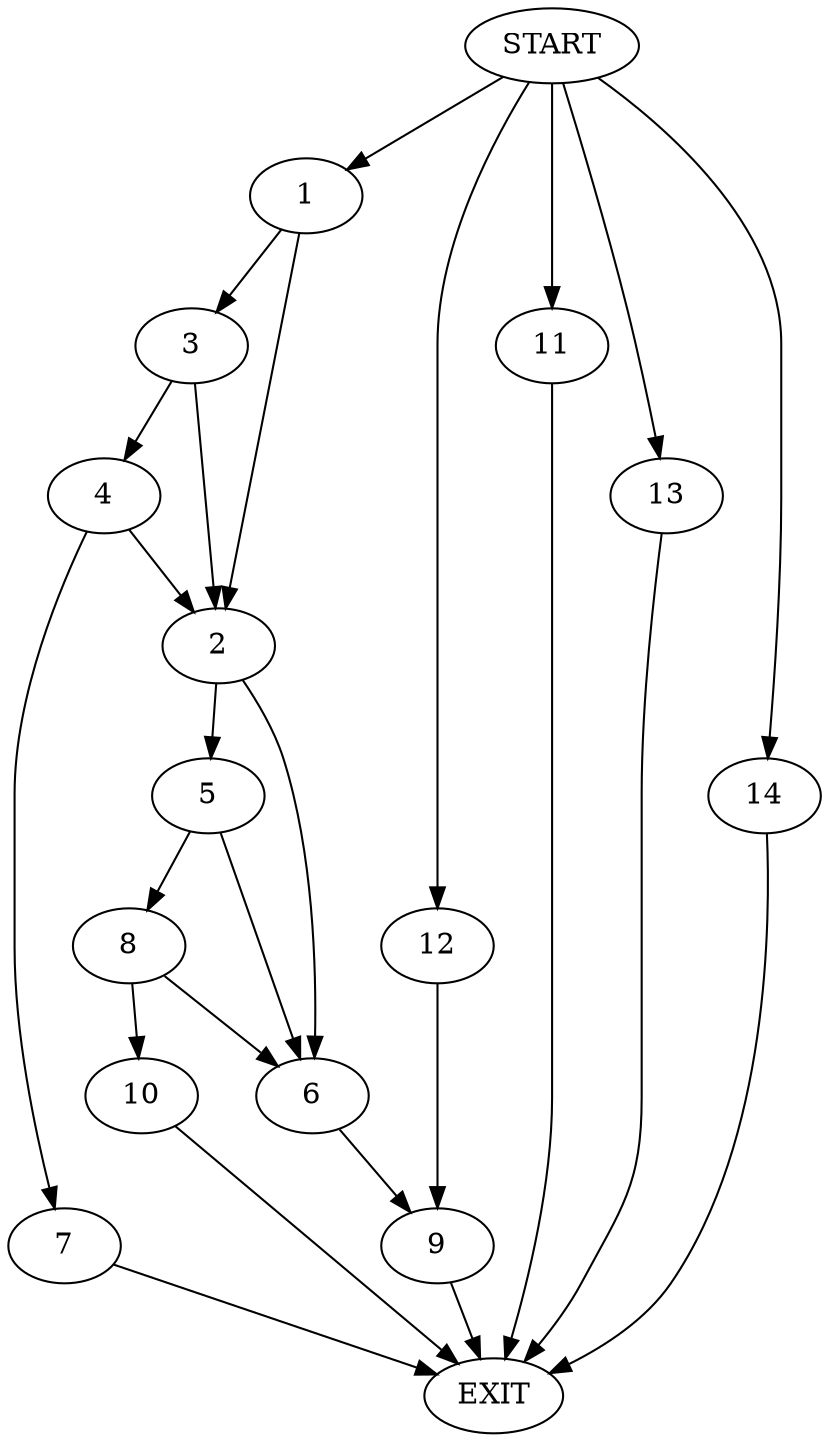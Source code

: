 digraph {
0 [label="START"]
15 [label="EXIT"]
0 -> 1
1 -> 2
1 -> 3
3 -> 4
3 -> 2
2 -> 5
2 -> 6
4 -> 2
4 -> 7
7 -> 15
5 -> 8
5 -> 6
6 -> 9
8 -> 10
8 -> 6
10 -> 15
9 -> 15
0 -> 11
11 -> 15
0 -> 12
12 -> 9
0 -> 13
13 -> 15
0 -> 14
14 -> 15
}
